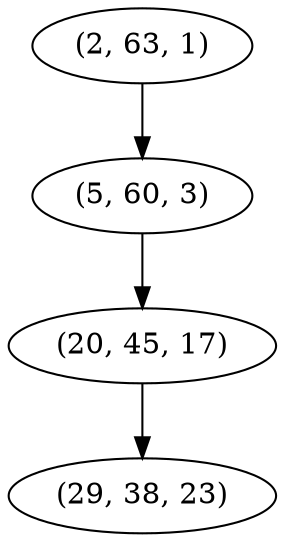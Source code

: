 digraph tree {
    "(2, 63, 1)";
    "(5, 60, 3)";
    "(20, 45, 17)";
    "(29, 38, 23)";
    "(2, 63, 1)" -> "(5, 60, 3)";
    "(5, 60, 3)" -> "(20, 45, 17)";
    "(20, 45, 17)" -> "(29, 38, 23)";
}
